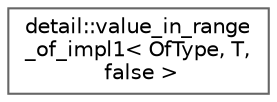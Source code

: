 digraph "Gráfico de jerarquía de clases"
{
 // LATEX_PDF_SIZE
  bgcolor="transparent";
  edge [fontname=Helvetica,fontsize=10,labelfontname=Helvetica,labelfontsize=10];
  node [fontname=Helvetica,fontsize=10,shape=box,height=0.2,width=0.4];
  rankdir="LR";
  Node0 [id="Node000000",label="detail::value_in_range\l_of_impl1\< OfType, T,\l false \>",height=0.2,width=0.4,color="grey40", fillcolor="white", style="filled",URL="$structdetail_1_1value__in__range__of__impl1_3_01_of_type_00_01_t_00_01false_01_4.html",tooltip=" "];
}
